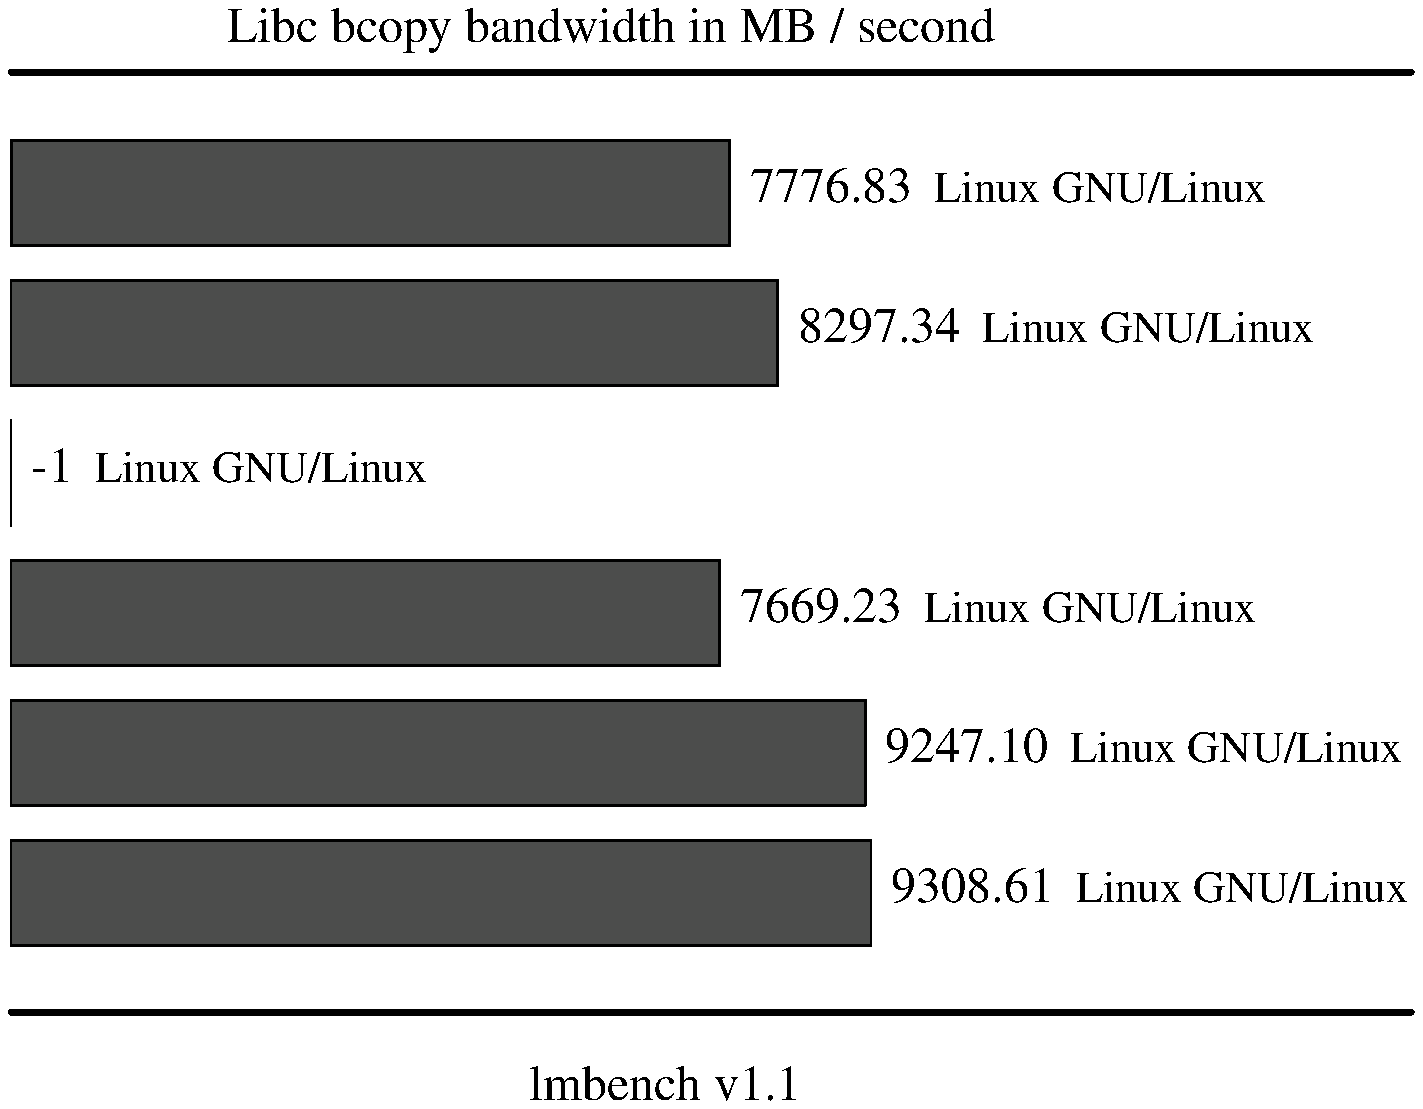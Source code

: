 .sp .75i
.po .23i
.ft R
.ps 16
.vs 21
.ce 100
\s+2Libc bcopy bandwidth in MB / second\s0
.ce 0
.vs 
.PS
.ps 16
.vs 11
[
# Variables, tweek these.
	fillval = .12		# default fill value boxes
	xsize = 4.3		# width of the graph
	ysize = 4.2		# height of the graph
	n = 6
	boxpercent = 75 / 100
	gap = xsize / n * (1 - boxpercent)
	maxdata = 9308.61
	yscale = ysize / maxdata
	xscale = xsize / maxdata

# Draw the graph borders 
	O:	box invis ht ysize wid xsize
boxht = ysize / n * boxpercent
box fill .7 wid 7776.83 * xscale with .nw at O.nw - (0, gap /2 + 0 * (ysize/n))
"\s+27776.83\s0  Linux GNU/Linux" ljust at last box.e + .1,0
box fill .7 wid 8297.34 * xscale with .nw at O.nw - (0, gap /2 + 1 * (ysize/n))
"\s+28297.34\s0  Linux GNU/Linux" ljust at last box.e + .1,0
box fill .7 wid -1 * xscale with .nw at O.nw - (0, gap /2 + 2 * (ysize/n))
"\s+2-1\s0  Linux GNU/Linux" ljust at last box.e + .1,0
box fill .7 wid 7669.23 * xscale with .nw at O.nw - (0, gap /2 + 3 * (ysize/n))
"\s+27669.23\s0  Linux GNU/Linux" ljust at last box.e + .1,0
box fill .7 wid 9247.10 * xscale with .nw at O.nw - (0, gap /2 + 4 * (ysize/n))
"\s+29247.10\s0  Linux GNU/Linux" ljust at last box.e + .1,0
box fill .7 wid 9308.61 * xscale with .nw at O.nw - (0, gap /2 + 5 * (ysize/n))
"\s+29308.61\s0  Linux GNU/Linux" ljust at last box.e + .1,0
]
box invis wid last [].wid + .5 ht last [].ht + .5 with .nw at last [].nw + (-.25, .25)
move to last [].nw + 0,.25
line thick 2 right 7
move to last [].sw - 0,.25
line thick 2 right 7
.PE
.ft
.ps
.vs
.po
.po .5i
.ft R
.ps 16
.vs 21
.sp .5
.ce 100
\s+2lmbench v1.1\s0
.po
.ft
.ps
.vs
.ce 0
